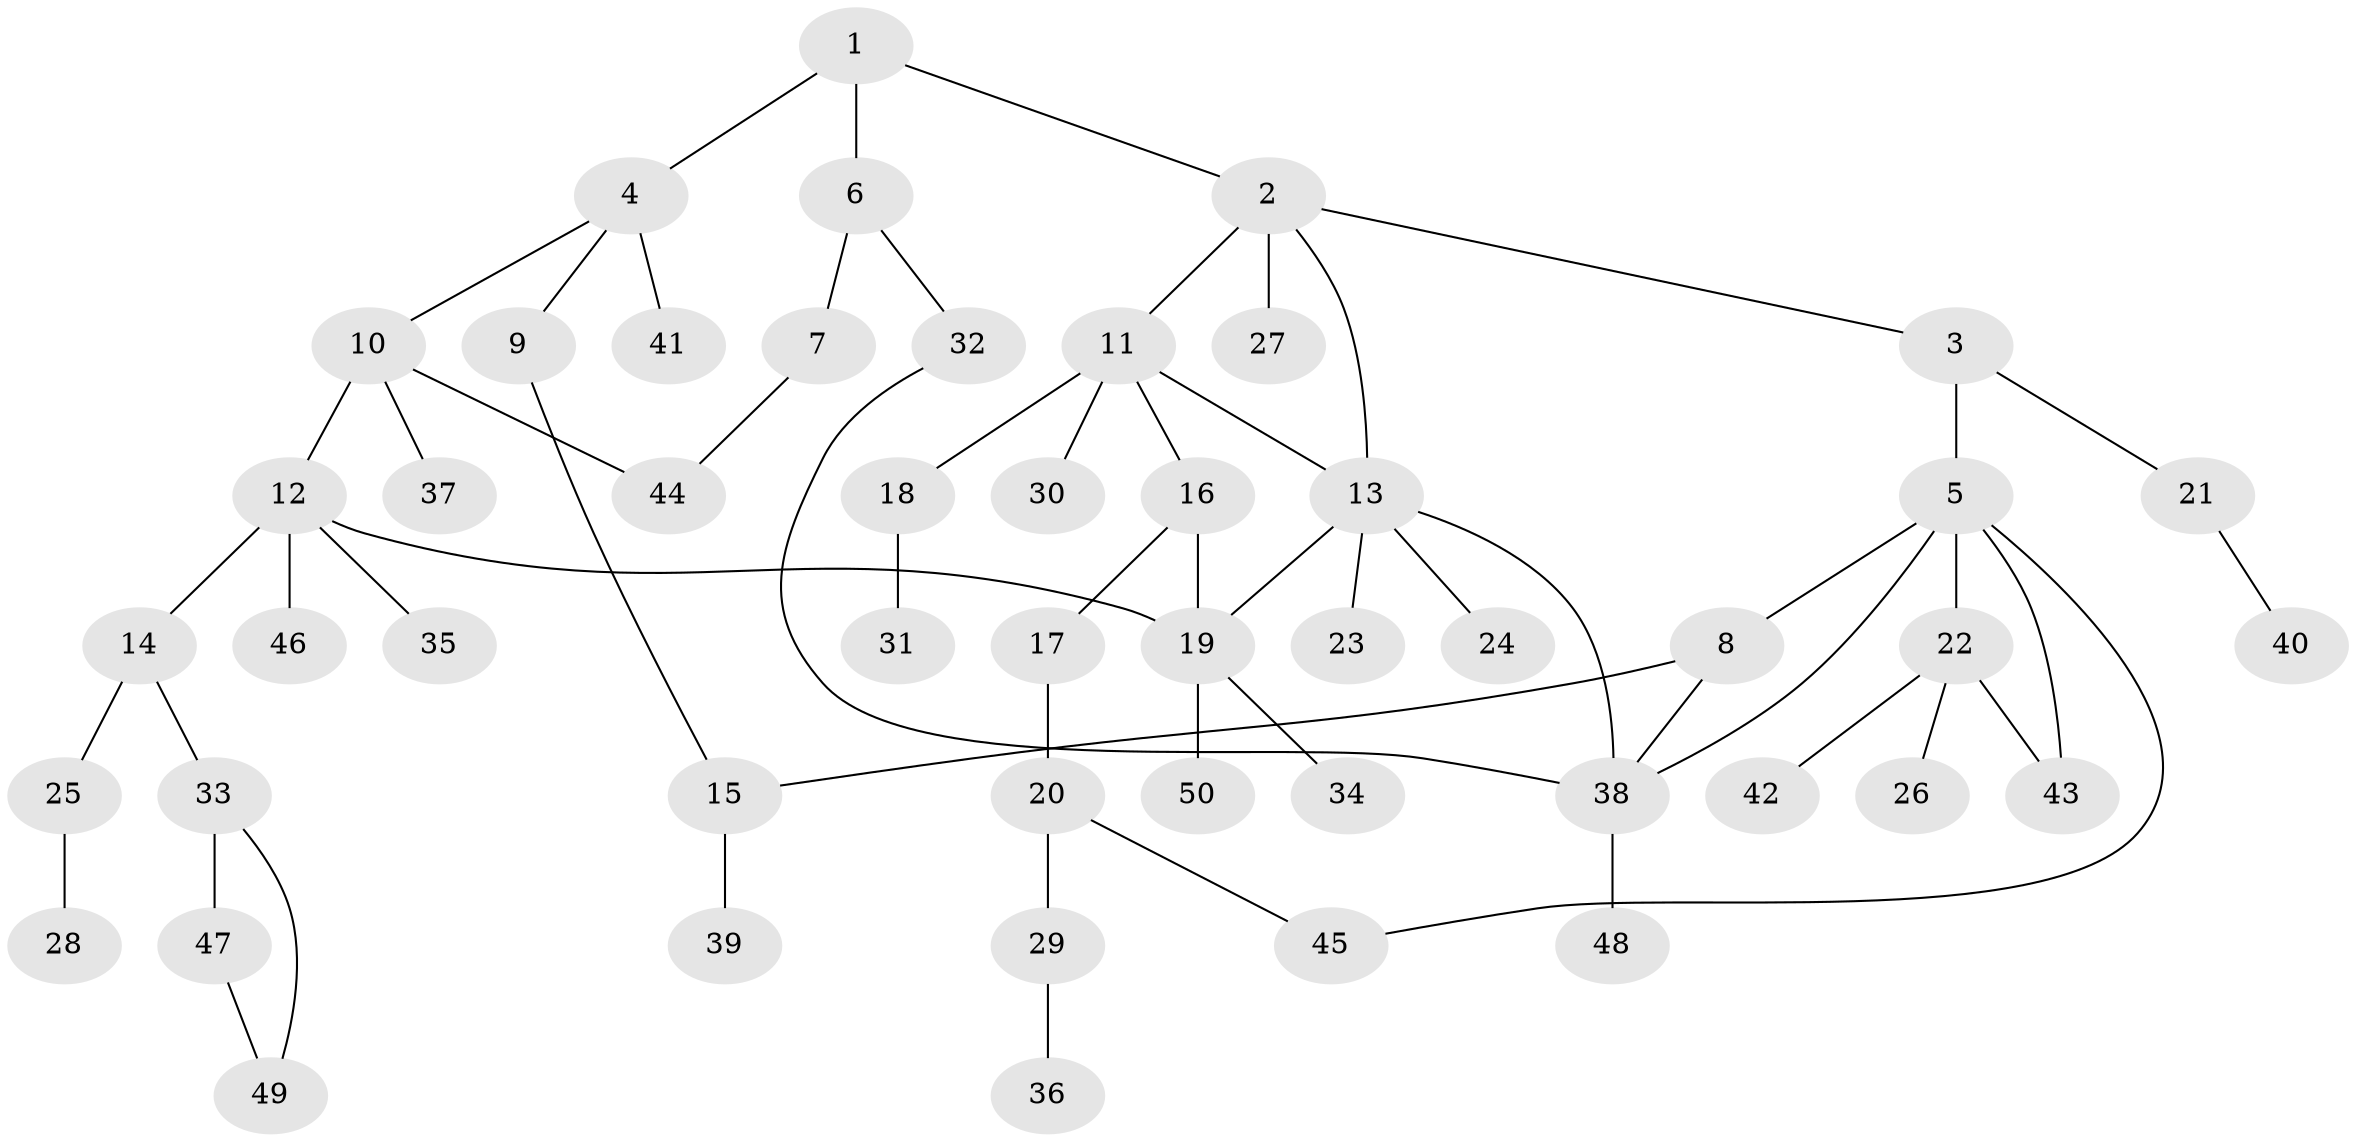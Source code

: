 // Generated by graph-tools (version 1.1) at 2025/13/03/09/25 04:13:29]
// undirected, 50 vertices, 60 edges
graph export_dot {
graph [start="1"]
  node [color=gray90,style=filled];
  1;
  2;
  3;
  4;
  5;
  6;
  7;
  8;
  9;
  10;
  11;
  12;
  13;
  14;
  15;
  16;
  17;
  18;
  19;
  20;
  21;
  22;
  23;
  24;
  25;
  26;
  27;
  28;
  29;
  30;
  31;
  32;
  33;
  34;
  35;
  36;
  37;
  38;
  39;
  40;
  41;
  42;
  43;
  44;
  45;
  46;
  47;
  48;
  49;
  50;
  1 -- 2;
  1 -- 4;
  1 -- 6;
  2 -- 3;
  2 -- 11;
  2 -- 27;
  2 -- 13;
  3 -- 5;
  3 -- 21;
  4 -- 9;
  4 -- 10;
  4 -- 41;
  5 -- 8;
  5 -- 22;
  5 -- 43;
  5 -- 38;
  5 -- 45;
  6 -- 7;
  6 -- 32;
  7 -- 44;
  8 -- 15;
  8 -- 38;
  9 -- 15;
  10 -- 12;
  10 -- 37;
  10 -- 44;
  11 -- 13;
  11 -- 16;
  11 -- 18;
  11 -- 30;
  12 -- 14;
  12 -- 19;
  12 -- 35;
  12 -- 46;
  13 -- 23;
  13 -- 24;
  13 -- 19;
  13 -- 38;
  14 -- 25;
  14 -- 33;
  15 -- 39;
  16 -- 17;
  16 -- 19;
  17 -- 20;
  18 -- 31;
  19 -- 34;
  19 -- 50;
  20 -- 29;
  20 -- 45;
  21 -- 40;
  22 -- 26;
  22 -- 42;
  22 -- 43;
  25 -- 28;
  29 -- 36;
  32 -- 38;
  33 -- 47;
  33 -- 49;
  38 -- 48;
  47 -- 49;
}

